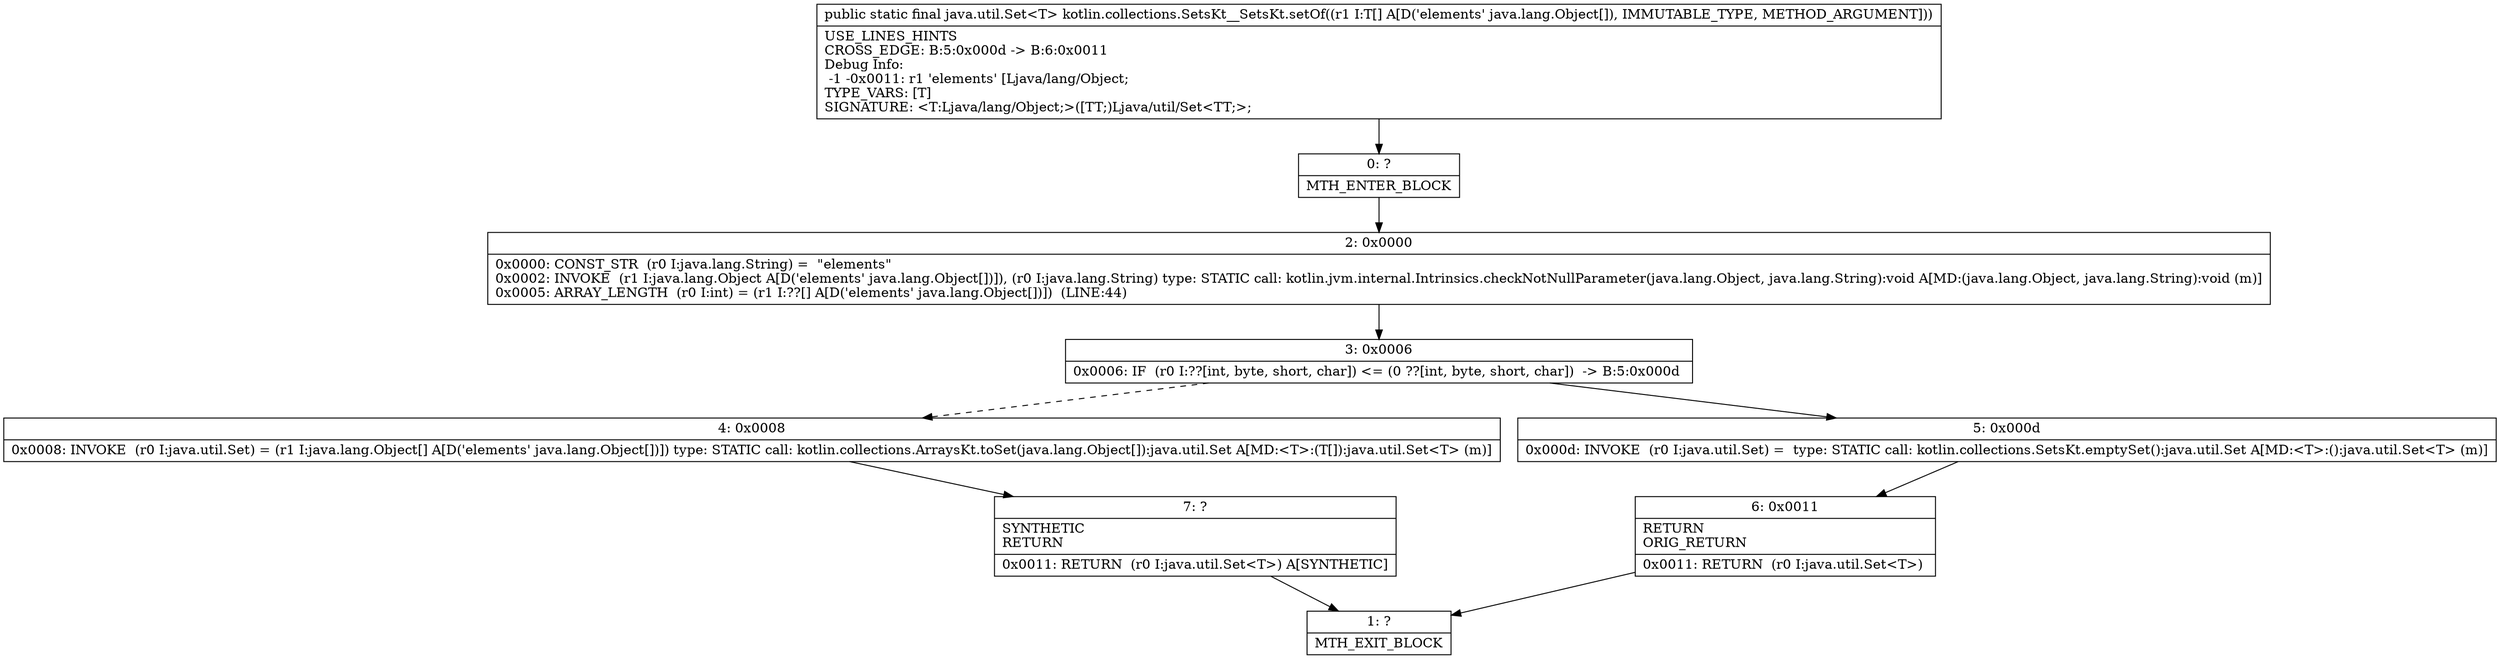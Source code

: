 digraph "CFG forkotlin.collections.SetsKt__SetsKt.setOf([Ljava\/lang\/Object;)Ljava\/util\/Set;" {
Node_0 [shape=record,label="{0\:\ ?|MTH_ENTER_BLOCK\l}"];
Node_2 [shape=record,label="{2\:\ 0x0000|0x0000: CONST_STR  (r0 I:java.lang.String) =  \"elements\" \l0x0002: INVOKE  (r1 I:java.lang.Object A[D('elements' java.lang.Object[])]), (r0 I:java.lang.String) type: STATIC call: kotlin.jvm.internal.Intrinsics.checkNotNullParameter(java.lang.Object, java.lang.String):void A[MD:(java.lang.Object, java.lang.String):void (m)]\l0x0005: ARRAY_LENGTH  (r0 I:int) = (r1 I:??[] A[D('elements' java.lang.Object[])])  (LINE:44)\l}"];
Node_3 [shape=record,label="{3\:\ 0x0006|0x0006: IF  (r0 I:??[int, byte, short, char]) \<= (0 ??[int, byte, short, char])  \-\> B:5:0x000d \l}"];
Node_4 [shape=record,label="{4\:\ 0x0008|0x0008: INVOKE  (r0 I:java.util.Set) = (r1 I:java.lang.Object[] A[D('elements' java.lang.Object[])]) type: STATIC call: kotlin.collections.ArraysKt.toSet(java.lang.Object[]):java.util.Set A[MD:\<T\>:(T[]):java.util.Set\<T\> (m)]\l}"];
Node_7 [shape=record,label="{7\:\ ?|SYNTHETIC\lRETURN\l|0x0011: RETURN  (r0 I:java.util.Set\<T\>) A[SYNTHETIC]\l}"];
Node_1 [shape=record,label="{1\:\ ?|MTH_EXIT_BLOCK\l}"];
Node_5 [shape=record,label="{5\:\ 0x000d|0x000d: INVOKE  (r0 I:java.util.Set) =  type: STATIC call: kotlin.collections.SetsKt.emptySet():java.util.Set A[MD:\<T\>:():java.util.Set\<T\> (m)]\l}"];
Node_6 [shape=record,label="{6\:\ 0x0011|RETURN\lORIG_RETURN\l|0x0011: RETURN  (r0 I:java.util.Set\<T\>) \l}"];
MethodNode[shape=record,label="{public static final java.util.Set\<T\> kotlin.collections.SetsKt__SetsKt.setOf((r1 I:T[] A[D('elements' java.lang.Object[]), IMMUTABLE_TYPE, METHOD_ARGUMENT]))  | USE_LINES_HINTS\lCROSS_EDGE: B:5:0x000d \-\> B:6:0x0011\lDebug Info:\l  \-1 \-0x0011: r1 'elements' [Ljava\/lang\/Object;\lTYPE_VARS: [T]\lSIGNATURE: \<T:Ljava\/lang\/Object;\>([TT;)Ljava\/util\/Set\<TT;\>;\l}"];
MethodNode -> Node_0;Node_0 -> Node_2;
Node_2 -> Node_3;
Node_3 -> Node_4[style=dashed];
Node_3 -> Node_5;
Node_4 -> Node_7;
Node_7 -> Node_1;
Node_5 -> Node_6;
Node_6 -> Node_1;
}

